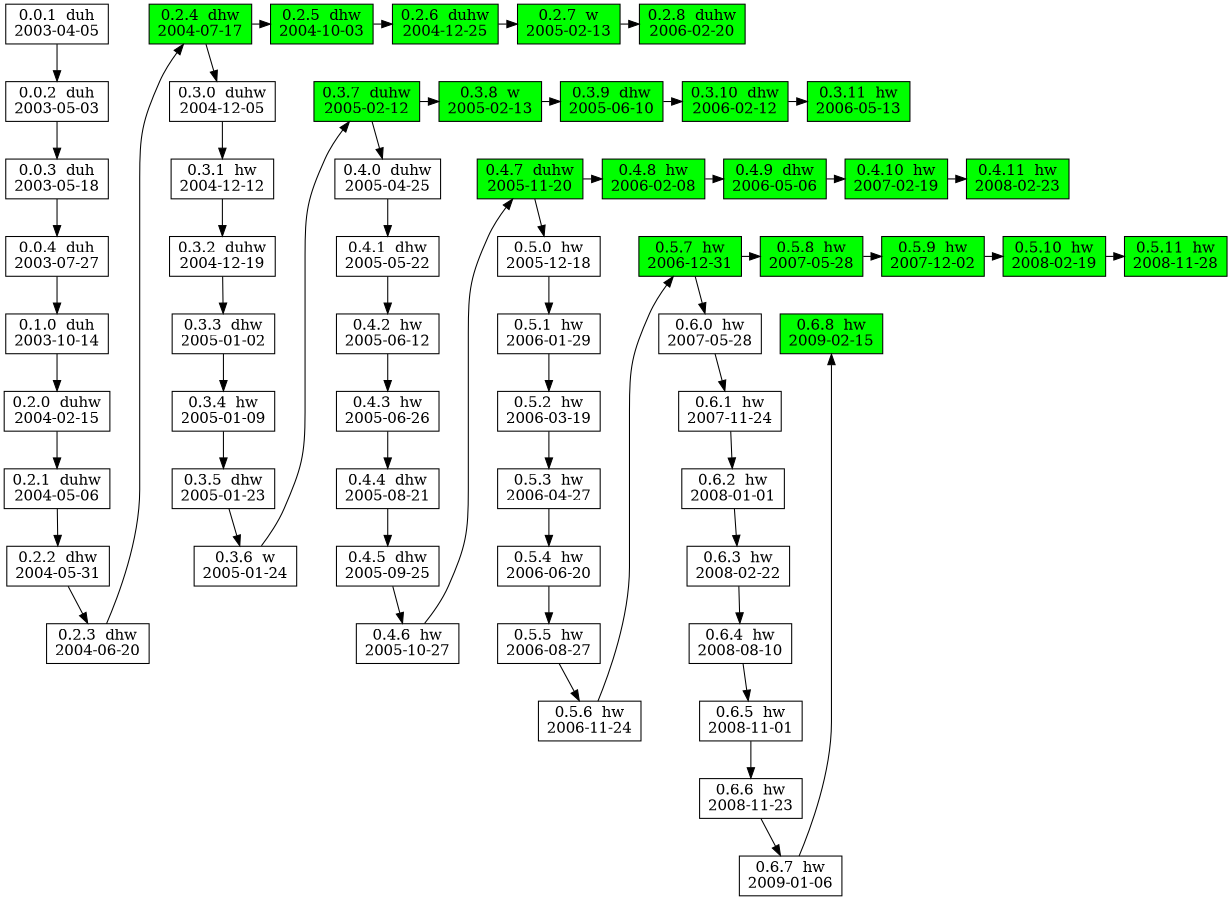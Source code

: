 digraph versions {
	size="10,6"
#	rankdir=LR

# development releases

	node [shape=box]
	v001 [label="0.0.1  duh\n2003-04-05"]
	v002 [label="0.0.2  duh\n2003-05-03"]
	v003 [label="0.0.3  duh\n2003-05-18"]
	v004 [label="0.0.4  duh\n2003-07-27"]
	v010 [label="0.1.0  duh\n2003-10-14"]
	v020 [label="0.2.0  duhw\n2004-02-15"]
	v021 [label="0.2.1  duhw\n2004-05-06"]
	v022 [label="0.2.2  dhw\n2004-05-31"]
	v023 [label="0.2.3  dhw\n2004-06-20"]
	v030 [label="0.3.0  duhw\n2004-12-05"]
	v031 [label="0.3.1  hw\n2004-12-12"]
	v032 [label="0.3.2  duhw\n2004-12-19"]
	v033 [label="0.3.3  dhw\n2005-01-02"]
	v034 [label="0.3.4  hw\n2005-01-09"]
	v035 [label="0.3.5  dhw\n2005-01-23"]
	v036 [label="0.3.6  w\n2005-01-24"]

	v040 [label="0.4.0  duhw\n2005-04-25"]
	v041 [label="0.4.1  dhw\n2005-05-22"]
	v042 [label="0.4.2  hw\n2005-06-12"]
	v043 [label="0.4.3  hw\n2005-06-26"]
	v044 [label="0.4.4  dhw\n2005-08-21"]
	v045 [label="0.4.5  dhw\n2005-09-25"]
	v046 [label="0.4.6  hw\n2005-10-27"]
	v050 [label="0.5.0  hw\n2005-12-18"]
	v051 [label="0.5.1  hw\n2006-01-29"]
	v052 [label="0.5.2  hw\n2006-03-19"]
	v053 [label="0.5.3  hw\n2006-04-27"]
	v054 [label="0.5.4  hw\n2006-06-20"]
	v055 [label="0.5.5  hw\n2006-08-27"]
	v056 [label="0.5.6  hw\n2006-11-24"]
	v060 [label="0.6.0  hw\n2007-05-28"]
	v061 [label="0.6.1  hw\n2007-11-24"]
	v062 [label="0.6.2  hw\n2008-01-01"]
	v063 [label="0.6.3  hw\n2008-02-22"]
	v064 [label="0.6.4  hw\n2008-08-10"]
	v065 [label="0.6.5  hw\n2008-11-01"]
	v066 [label="0.6.6  hw\n2008-11-23"]
	v067 [label="0.6.7  hw\n2009-01-06"]

# stable releases

	node [fillcolor=green style=filled]
	v024 [label="0.2.4  dhw\n2004-07-17"]
	v025 [label="0.2.5  dhw\n2004-10-03"]
	v026 [label="0.2.6  duhw\n2004-12-25"]
	v027 [label="0.2.7  w\n2005-02-13"]
	v028 [label="0.2.8  duhw\n2006-02-20"]
	v037 [label="0.3.7  duhw\n2005-02-12"]
	v038 [label="0.3.8  w\n2005-02-13"]
	v039 [label="0.3.9  dhw\n2005-06-10"]
	v0310 [label="0.3.10  dhw\n2006-02-12"]
	v0311 [label="0.3.11  hw\n2006-05-13"]
	v047 [label="0.4.7  duhw\n2005-11-20"]
	v048 [label="0.4.8  hw\n2006-02-08"]
	v049 [label="0.4.9  dhw\n2006-05-06"]
	v0410 [label="0.4.10  hw\n2007-02-19"]
	v0411 [label="0.4.11  hw\n2008-02-23"]
	v057 [label="0.5.7  hw\n2006-12-31"]
	v058 [label="0.5.8  hw\n2007-05-28"]
	v059 [label="0.5.9  hw\n2007-12-02"]
	v0510 [label="0.5.10  hw\n2008-02-19"]
	v0511 [label="0.5.11  hw\n2008-11-28"]
	v068 [label="0.6.8  hw\n2009-02-15"]

# development releases

	v001 -> v002 -> v003 -> v004
	v004 -> v010 -> v020 -> v021 -> v022 -> v023 -> v024
	v024 -> v030 -> v031 -> v032 -> v033 -> v034 -> v035 -> v036 -> v037
	v037 -> v040 -> v041 -> v042 -> v043 -> v044 -> v045 -> v046 -> v047
	v047 -> v050 -> v051 -> v052 -> v053 -> v054 -> v055 -> v056 -> v057
	v057 -> v060 -> v061 -> v062 -> v063 -> v064 -> v065 -> v066 -> v067 -> v068

	{rank=same; v001 v024}
	{rank=same; v030 v037}
	{rank=same; v040 v047}
	{rank=same; v050 v057}
	{rank=same; v060 v068}

# stable releases

	v024 -> v025 -> v026 -> v027 -> v028
	v037 -> v038 -> v039 -> v0310 -> v0311
	v047 -> v048 -> v049 -> v0410 -> v0411
	v057 -> v058 -> v059 -> v0510 -> v0511

	{rank=same; v024 v025 v026 v027 v028}
	{rank=same; v037 v038 v039 v0310 v0311}
	{rank=same; v047 v048 v049 v0410 v0411}
	{rank=same; v057 v058 v059 v0510 v0511}

#	edge [style=dashed,color=red]
#	v030 -> v036

}
